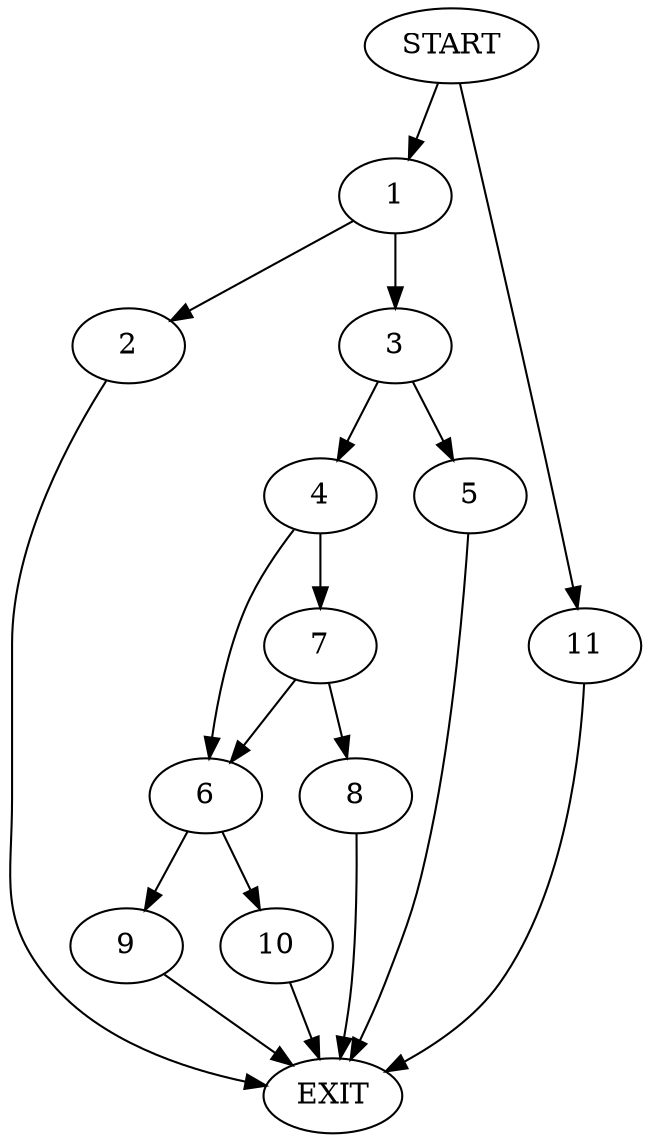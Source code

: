 digraph {
0 [label="START"]
12 [label="EXIT"]
0 -> 1
1 -> 2
1 -> 3
2 -> 12
3 -> 4
3 -> 5
5 -> 12
4 -> 6
4 -> 7
7 -> 8
7 -> 6
6 -> 9
6 -> 10
8 -> 12
10 -> 12
9 -> 12
0 -> 11
11 -> 12
}
